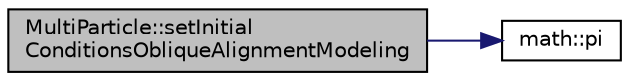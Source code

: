 digraph "MultiParticle::setInitialConditionsObliqueAlignmentModeling"
{
 // LATEX_PDF_SIZE
  edge [fontname="Helvetica",fontsize="10",labelfontname="Helvetica",labelfontsize="10"];
  node [fontname="Helvetica",fontsize="10",shape=record];
  rankdir="LR";
  Node1 [label="MultiParticle::setInitial\lConditionsObliqueAlignmentModeling",height=0.2,width=0.4,color="black", fillcolor="grey75", style="filled", fontcolor="black",tooltip="Diagonal Particle Model"];
  Node1 -> Node2 [color="midnightblue",fontsize="10",style="solid"];
  Node2 [label="math::pi",height=0.2,width=0.4,color="black", fillcolor="white", style="filled",URL="$namespacemath.html#adeae9e6c6f768a920a1fde06087749f3",tooltip="円周率 π"];
}
